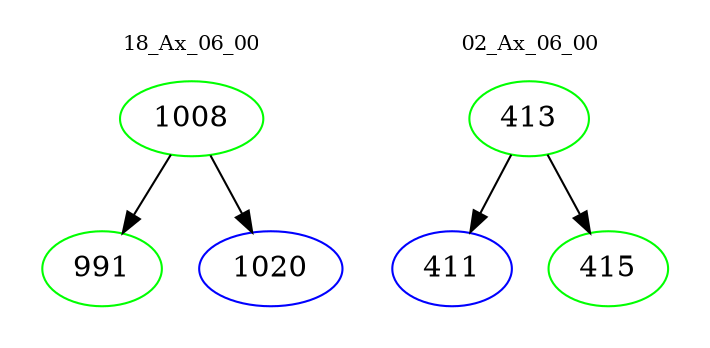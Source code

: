 digraph{
subgraph cluster_0 {
color = white
label = "18_Ax_06_00";
fontsize=10;
T0_1008 [label="1008", color="green"]
T0_1008 -> T0_991 [color="black"]
T0_991 [label="991", color="green"]
T0_1008 -> T0_1020 [color="black"]
T0_1020 [label="1020", color="blue"]
}
subgraph cluster_1 {
color = white
label = "02_Ax_06_00";
fontsize=10;
T1_413 [label="413", color="green"]
T1_413 -> T1_411 [color="black"]
T1_411 [label="411", color="blue"]
T1_413 -> T1_415 [color="black"]
T1_415 [label="415", color="green"]
}
}
